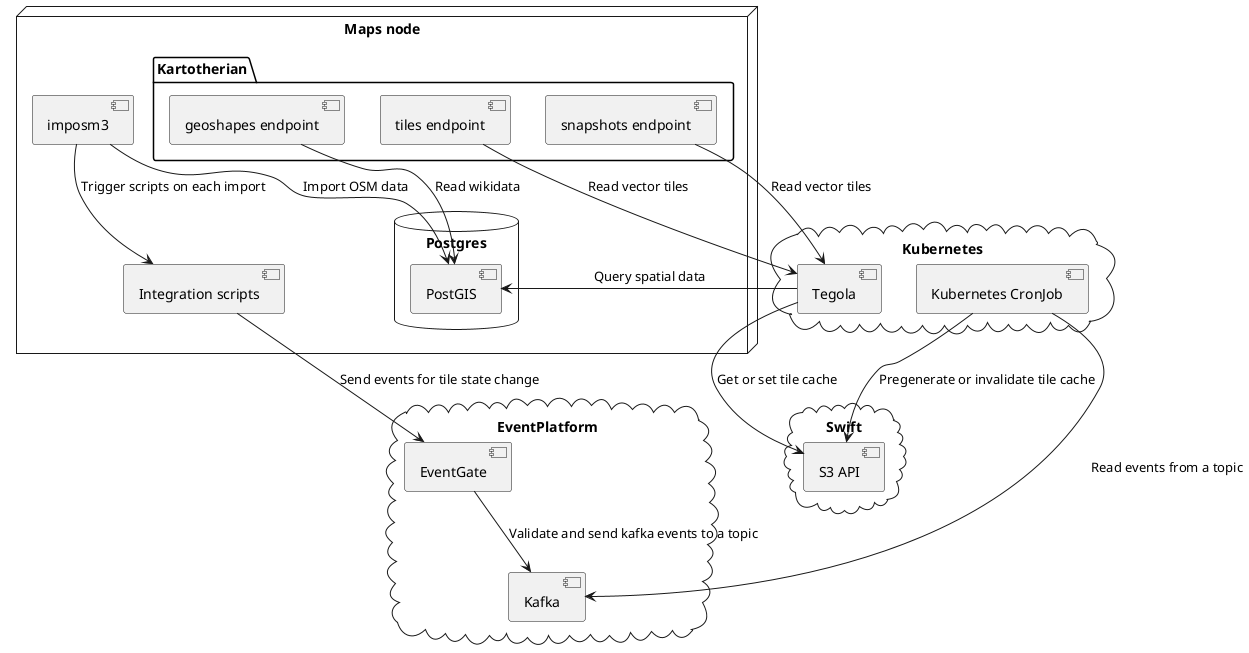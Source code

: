 @startuml maps-v2-architecture-components

cloud "Kubernetes" {
    [Tegola] as tegola
    [Kubernetes CronJob] as cronjob
}
cloud "EventPlatform" {
    [EventGate] as eventgate
    [Kafka] as kafka
}

cloud "Swift" {
    [S3 API] as s3api
}

node "Maps node" {
    database "Postgres" {
        [PostGIS] as postgis
    }
    [Integration scripts] as integrationscripts
    package Kartotherian {
        [tiles endpoint] as tiles
        [snapshots endpoint] as snapshots
        [geoshapes endpoint] as geoshapes
    }
    [imposm3] as imposm3
}

imposm3 --> postgis: Import OSM data
tiles --> tegola: Read vector tiles
snapshots --> tegola: Read vector tiles
geoshapes --> postgis: Read wikidata
imposm3 --> integrationscripts: Trigger scripts on each import
integrationscripts --> eventgate: Send events for tile state change
eventgate --> kafka: Validate and send kafka events to a topic
cronjob --> kafka: Read events from a topic
cronjob --> s3api: Pregenerate or invalidate tile cache
tegola --> s3api: Get or set tile cache
tegola --> postgis: Query spatial data
@enduml